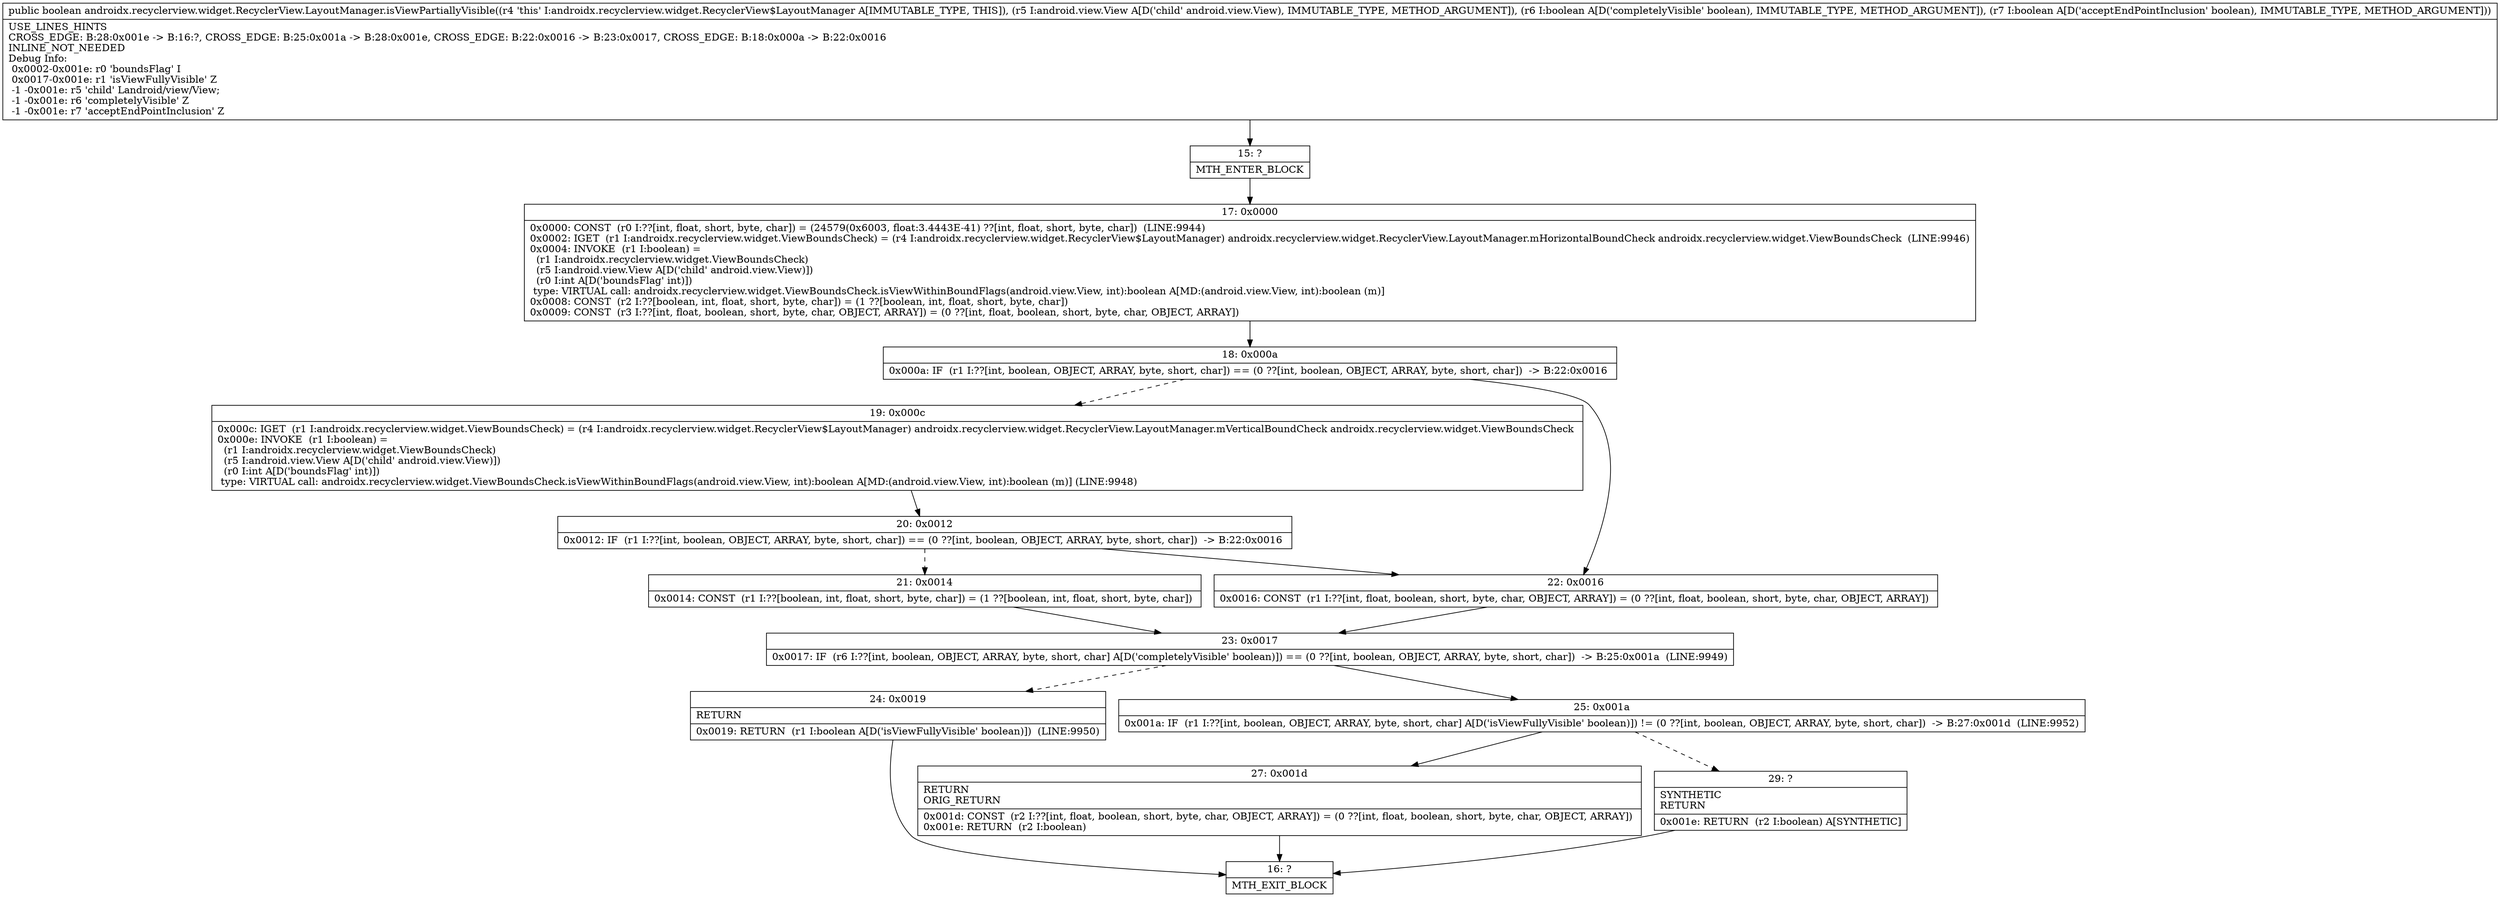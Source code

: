 digraph "CFG forandroidx.recyclerview.widget.RecyclerView.LayoutManager.isViewPartiallyVisible(Landroid\/view\/View;ZZ)Z" {
Node_15 [shape=record,label="{15\:\ ?|MTH_ENTER_BLOCK\l}"];
Node_17 [shape=record,label="{17\:\ 0x0000|0x0000: CONST  (r0 I:??[int, float, short, byte, char]) = (24579(0x6003, float:3.4443E\-41) ??[int, float, short, byte, char])  (LINE:9944)\l0x0002: IGET  (r1 I:androidx.recyclerview.widget.ViewBoundsCheck) = (r4 I:androidx.recyclerview.widget.RecyclerView$LayoutManager) androidx.recyclerview.widget.RecyclerView.LayoutManager.mHorizontalBoundCheck androidx.recyclerview.widget.ViewBoundsCheck  (LINE:9946)\l0x0004: INVOKE  (r1 I:boolean) = \l  (r1 I:androidx.recyclerview.widget.ViewBoundsCheck)\l  (r5 I:android.view.View A[D('child' android.view.View)])\l  (r0 I:int A[D('boundsFlag' int)])\l type: VIRTUAL call: androidx.recyclerview.widget.ViewBoundsCheck.isViewWithinBoundFlags(android.view.View, int):boolean A[MD:(android.view.View, int):boolean (m)]\l0x0008: CONST  (r2 I:??[boolean, int, float, short, byte, char]) = (1 ??[boolean, int, float, short, byte, char]) \l0x0009: CONST  (r3 I:??[int, float, boolean, short, byte, char, OBJECT, ARRAY]) = (0 ??[int, float, boolean, short, byte, char, OBJECT, ARRAY]) \l}"];
Node_18 [shape=record,label="{18\:\ 0x000a|0x000a: IF  (r1 I:??[int, boolean, OBJECT, ARRAY, byte, short, char]) == (0 ??[int, boolean, OBJECT, ARRAY, byte, short, char])  \-\> B:22:0x0016 \l}"];
Node_19 [shape=record,label="{19\:\ 0x000c|0x000c: IGET  (r1 I:androidx.recyclerview.widget.ViewBoundsCheck) = (r4 I:androidx.recyclerview.widget.RecyclerView$LayoutManager) androidx.recyclerview.widget.RecyclerView.LayoutManager.mVerticalBoundCheck androidx.recyclerview.widget.ViewBoundsCheck \l0x000e: INVOKE  (r1 I:boolean) = \l  (r1 I:androidx.recyclerview.widget.ViewBoundsCheck)\l  (r5 I:android.view.View A[D('child' android.view.View)])\l  (r0 I:int A[D('boundsFlag' int)])\l type: VIRTUAL call: androidx.recyclerview.widget.ViewBoundsCheck.isViewWithinBoundFlags(android.view.View, int):boolean A[MD:(android.view.View, int):boolean (m)] (LINE:9948)\l}"];
Node_20 [shape=record,label="{20\:\ 0x0012|0x0012: IF  (r1 I:??[int, boolean, OBJECT, ARRAY, byte, short, char]) == (0 ??[int, boolean, OBJECT, ARRAY, byte, short, char])  \-\> B:22:0x0016 \l}"];
Node_21 [shape=record,label="{21\:\ 0x0014|0x0014: CONST  (r1 I:??[boolean, int, float, short, byte, char]) = (1 ??[boolean, int, float, short, byte, char]) \l}"];
Node_23 [shape=record,label="{23\:\ 0x0017|0x0017: IF  (r6 I:??[int, boolean, OBJECT, ARRAY, byte, short, char] A[D('completelyVisible' boolean)]) == (0 ??[int, boolean, OBJECT, ARRAY, byte, short, char])  \-\> B:25:0x001a  (LINE:9949)\l}"];
Node_24 [shape=record,label="{24\:\ 0x0019|RETURN\l|0x0019: RETURN  (r1 I:boolean A[D('isViewFullyVisible' boolean)])  (LINE:9950)\l}"];
Node_16 [shape=record,label="{16\:\ ?|MTH_EXIT_BLOCK\l}"];
Node_25 [shape=record,label="{25\:\ 0x001a|0x001a: IF  (r1 I:??[int, boolean, OBJECT, ARRAY, byte, short, char] A[D('isViewFullyVisible' boolean)]) != (0 ??[int, boolean, OBJECT, ARRAY, byte, short, char])  \-\> B:27:0x001d  (LINE:9952)\l}"];
Node_27 [shape=record,label="{27\:\ 0x001d|RETURN\lORIG_RETURN\l|0x001d: CONST  (r2 I:??[int, float, boolean, short, byte, char, OBJECT, ARRAY]) = (0 ??[int, float, boolean, short, byte, char, OBJECT, ARRAY]) \l0x001e: RETURN  (r2 I:boolean) \l}"];
Node_29 [shape=record,label="{29\:\ ?|SYNTHETIC\lRETURN\l|0x001e: RETURN  (r2 I:boolean) A[SYNTHETIC]\l}"];
Node_22 [shape=record,label="{22\:\ 0x0016|0x0016: CONST  (r1 I:??[int, float, boolean, short, byte, char, OBJECT, ARRAY]) = (0 ??[int, float, boolean, short, byte, char, OBJECT, ARRAY]) \l}"];
MethodNode[shape=record,label="{public boolean androidx.recyclerview.widget.RecyclerView.LayoutManager.isViewPartiallyVisible((r4 'this' I:androidx.recyclerview.widget.RecyclerView$LayoutManager A[IMMUTABLE_TYPE, THIS]), (r5 I:android.view.View A[D('child' android.view.View), IMMUTABLE_TYPE, METHOD_ARGUMENT]), (r6 I:boolean A[D('completelyVisible' boolean), IMMUTABLE_TYPE, METHOD_ARGUMENT]), (r7 I:boolean A[D('acceptEndPointInclusion' boolean), IMMUTABLE_TYPE, METHOD_ARGUMENT]))  | USE_LINES_HINTS\lCROSS_EDGE: B:28:0x001e \-\> B:16:?, CROSS_EDGE: B:25:0x001a \-\> B:28:0x001e, CROSS_EDGE: B:22:0x0016 \-\> B:23:0x0017, CROSS_EDGE: B:18:0x000a \-\> B:22:0x0016\lINLINE_NOT_NEEDED\lDebug Info:\l  0x0002\-0x001e: r0 'boundsFlag' I\l  0x0017\-0x001e: r1 'isViewFullyVisible' Z\l  \-1 \-0x001e: r5 'child' Landroid\/view\/View;\l  \-1 \-0x001e: r6 'completelyVisible' Z\l  \-1 \-0x001e: r7 'acceptEndPointInclusion' Z\l}"];
MethodNode -> Node_15;Node_15 -> Node_17;
Node_17 -> Node_18;
Node_18 -> Node_19[style=dashed];
Node_18 -> Node_22;
Node_19 -> Node_20;
Node_20 -> Node_21[style=dashed];
Node_20 -> Node_22;
Node_21 -> Node_23;
Node_23 -> Node_24[style=dashed];
Node_23 -> Node_25;
Node_24 -> Node_16;
Node_25 -> Node_27;
Node_25 -> Node_29[style=dashed];
Node_27 -> Node_16;
Node_29 -> Node_16;
Node_22 -> Node_23;
}


